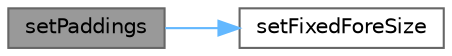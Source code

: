 digraph "setPaddings"
{
 // LATEX_PDF_SIZE
  bgcolor="transparent";
  edge [fontname=Helvetica,fontsize=10,labelfontname=Helvetica,labelfontsize=10];
  node [fontname=Helvetica,fontsize=10,shape=box,height=0.2,width=0.4];
  rankdir="LR";
  Node1 [id="Node000001",label="setPaddings",height=0.2,width=0.4,color="gray40", fillcolor="grey60", style="filled", fontcolor="black",tooltip="设置水平和垂直边距"];
  Node1 -> Node2 [id="edge1_Node000001_Node000002",color="steelblue1",style="solid",tooltip=" "];
  Node2 [id="Node000002",label="setFixedForeSize",height=0.2,width=0.4,color="grey40", fillcolor="white", style="filled",URL="$class_interactive_button_base.html#a03b56d980842fc077d872b64c598dc92",tooltip="设置前景是否固定大小"];
}
